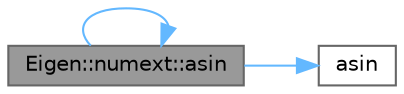 digraph "Eigen::numext::asin"
{
 // LATEX_PDF_SIZE
  bgcolor="transparent";
  edge [fontname=Helvetica,fontsize=10,labelfontname=Helvetica,labelfontsize=10];
  node [fontname=Helvetica,fontsize=10,shape=box,height=0.2,width=0.4];
  rankdir="LR";
  Node1 [id="Node000001",label="Eigen::numext::asin",height=0.2,width=0.4,color="gray40", fillcolor="grey60", style="filled", fontcolor="black",tooltip=" "];
  Node1 -> Node2 [id="edge3_Node000001_Node000002",color="steelblue1",style="solid",tooltip=" "];
  Node2 [id="Node000002",label="asin",height=0.2,width=0.4,color="grey40", fillcolor="white", style="filled",URL="$_array_cwise_unary_ops_8h.html#a65b7255208b30e0a3a5a0389b77465db",tooltip=" "];
  Node1 -> Node1 [id="edge4_Node000001_Node000001",color="steelblue1",style="solid",tooltip=" "];
}
